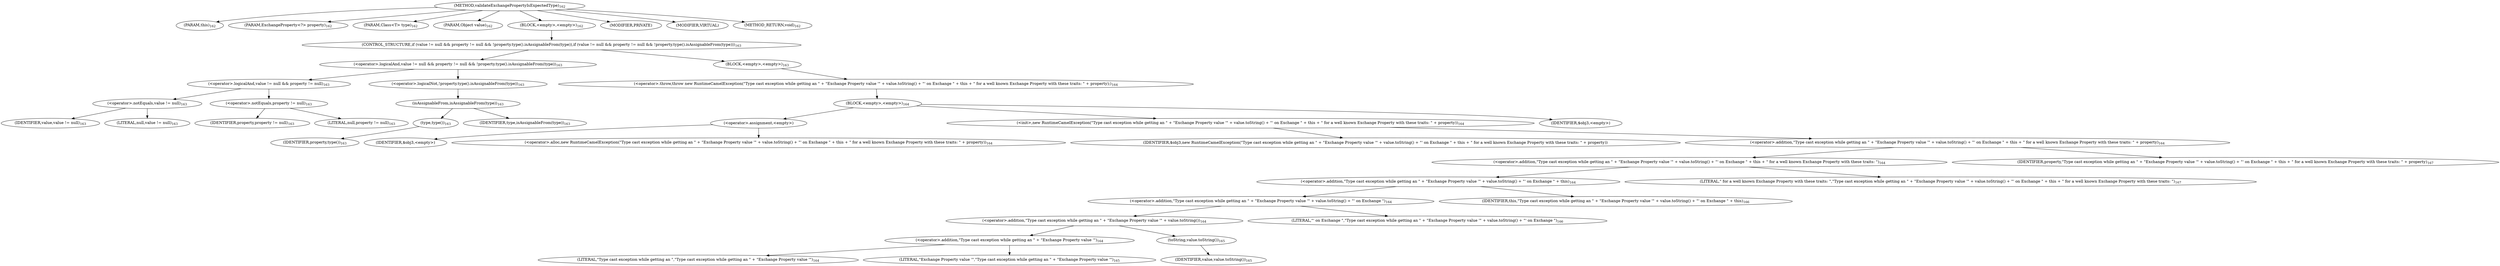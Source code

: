digraph "validateExchangePropertyIsExpectedType" {  
"465" [label = <(METHOD,validateExchangePropertyIsExpectedType)<SUB>162</SUB>> ]
"37" [label = <(PARAM,this)<SUB>162</SUB>> ]
"466" [label = <(PARAM,ExchangeProperty&lt;?&gt; property)<SUB>162</SUB>> ]
"467" [label = <(PARAM,Class&lt;T&gt; type)<SUB>162</SUB>> ]
"468" [label = <(PARAM,Object value)<SUB>162</SUB>> ]
"469" [label = <(BLOCK,&lt;empty&gt;,&lt;empty&gt;)<SUB>162</SUB>> ]
"470" [label = <(CONTROL_STRUCTURE,if (value != null &amp;&amp; property != null &amp;&amp; !property.type().isAssignableFrom(type)),if (value != null &amp;&amp; property != null &amp;&amp; !property.type().isAssignableFrom(type)))<SUB>163</SUB>> ]
"471" [label = <(&lt;operator&gt;.logicalAnd,value != null &amp;&amp; property != null &amp;&amp; !property.type().isAssignableFrom(type))<SUB>163</SUB>> ]
"472" [label = <(&lt;operator&gt;.logicalAnd,value != null &amp;&amp; property != null)<SUB>163</SUB>> ]
"473" [label = <(&lt;operator&gt;.notEquals,value != null)<SUB>163</SUB>> ]
"474" [label = <(IDENTIFIER,value,value != null)<SUB>163</SUB>> ]
"475" [label = <(LITERAL,null,value != null)<SUB>163</SUB>> ]
"476" [label = <(&lt;operator&gt;.notEquals,property != null)<SUB>163</SUB>> ]
"477" [label = <(IDENTIFIER,property,property != null)<SUB>163</SUB>> ]
"478" [label = <(LITERAL,null,property != null)<SUB>163</SUB>> ]
"479" [label = <(&lt;operator&gt;.logicalNot,!property.type().isAssignableFrom(type))<SUB>163</SUB>> ]
"480" [label = <(isAssignableFrom,isAssignableFrom(type))<SUB>163</SUB>> ]
"481" [label = <(type,type())<SUB>163</SUB>> ]
"482" [label = <(IDENTIFIER,property,type())<SUB>163</SUB>> ]
"483" [label = <(IDENTIFIER,type,isAssignableFrom(type))<SUB>163</SUB>> ]
"484" [label = <(BLOCK,&lt;empty&gt;,&lt;empty&gt;)<SUB>163</SUB>> ]
"485" [label = <(&lt;operator&gt;.throw,throw new RuntimeCamelException(&quot;Type cast exception while getting an &quot; + &quot;Exchange Property value '&quot; + value.toString() + &quot;' on Exchange &quot; + this + &quot; for a well known Exchange Property with these traits: &quot; + property);)<SUB>164</SUB>> ]
"486" [label = <(BLOCK,&lt;empty&gt;,&lt;empty&gt;)<SUB>164</SUB>> ]
"487" [label = <(&lt;operator&gt;.assignment,&lt;empty&gt;)> ]
"488" [label = <(IDENTIFIER,$obj3,&lt;empty&gt;)> ]
"489" [label = <(&lt;operator&gt;.alloc,new RuntimeCamelException(&quot;Type cast exception while getting an &quot; + &quot;Exchange Property value '&quot; + value.toString() + &quot;' on Exchange &quot; + this + &quot; for a well known Exchange Property with these traits: &quot; + property))<SUB>164</SUB>> ]
"490" [label = <(&lt;init&gt;,new RuntimeCamelException(&quot;Type cast exception while getting an &quot; + &quot;Exchange Property value '&quot; + value.toString() + &quot;' on Exchange &quot; + this + &quot; for a well known Exchange Property with these traits: &quot; + property))<SUB>164</SUB>> ]
"491" [label = <(IDENTIFIER,$obj3,new RuntimeCamelException(&quot;Type cast exception while getting an &quot; + &quot;Exchange Property value '&quot; + value.toString() + &quot;' on Exchange &quot; + this + &quot; for a well known Exchange Property with these traits: &quot; + property))> ]
"492" [label = <(&lt;operator&gt;.addition,&quot;Type cast exception while getting an &quot; + &quot;Exchange Property value '&quot; + value.toString() + &quot;' on Exchange &quot; + this + &quot; for a well known Exchange Property with these traits: &quot; + property)<SUB>164</SUB>> ]
"493" [label = <(&lt;operator&gt;.addition,&quot;Type cast exception while getting an &quot; + &quot;Exchange Property value '&quot; + value.toString() + &quot;' on Exchange &quot; + this + &quot; for a well known Exchange Property with these traits: &quot;)<SUB>164</SUB>> ]
"494" [label = <(&lt;operator&gt;.addition,&quot;Type cast exception while getting an &quot; + &quot;Exchange Property value '&quot; + value.toString() + &quot;' on Exchange &quot; + this)<SUB>164</SUB>> ]
"495" [label = <(&lt;operator&gt;.addition,&quot;Type cast exception while getting an &quot; + &quot;Exchange Property value '&quot; + value.toString() + &quot;' on Exchange &quot;)<SUB>164</SUB>> ]
"496" [label = <(&lt;operator&gt;.addition,&quot;Type cast exception while getting an &quot; + &quot;Exchange Property value '&quot; + value.toString())<SUB>164</SUB>> ]
"497" [label = <(&lt;operator&gt;.addition,&quot;Type cast exception while getting an &quot; + &quot;Exchange Property value '&quot;)<SUB>164</SUB>> ]
"498" [label = <(LITERAL,&quot;Type cast exception while getting an &quot;,&quot;Type cast exception while getting an &quot; + &quot;Exchange Property value '&quot;)<SUB>164</SUB>> ]
"499" [label = <(LITERAL,&quot;Exchange Property value '&quot;,&quot;Type cast exception while getting an &quot; + &quot;Exchange Property value '&quot;)<SUB>165</SUB>> ]
"500" [label = <(toString,value.toString())<SUB>165</SUB>> ]
"501" [label = <(IDENTIFIER,value,value.toString())<SUB>165</SUB>> ]
"502" [label = <(LITERAL,&quot;' on Exchange &quot;,&quot;Type cast exception while getting an &quot; + &quot;Exchange Property value '&quot; + value.toString() + &quot;' on Exchange &quot;)<SUB>166</SUB>> ]
"36" [label = <(IDENTIFIER,this,&quot;Type cast exception while getting an &quot; + &quot;Exchange Property value '&quot; + value.toString() + &quot;' on Exchange &quot; + this)<SUB>166</SUB>> ]
"503" [label = <(LITERAL,&quot; for a well known Exchange Property with these traits: &quot;,&quot;Type cast exception while getting an &quot; + &quot;Exchange Property value '&quot; + value.toString() + &quot;' on Exchange &quot; + this + &quot; for a well known Exchange Property with these traits: &quot;)<SUB>167</SUB>> ]
"504" [label = <(IDENTIFIER,property,&quot;Type cast exception while getting an &quot; + &quot;Exchange Property value '&quot; + value.toString() + &quot;' on Exchange &quot; + this + &quot; for a well known Exchange Property with these traits: &quot; + property)<SUB>167</SUB>> ]
"505" [label = <(IDENTIFIER,$obj3,&lt;empty&gt;)> ]
"506" [label = <(MODIFIER,PRIVATE)> ]
"507" [label = <(MODIFIER,VIRTUAL)> ]
"508" [label = <(METHOD_RETURN,void)<SUB>162</SUB>> ]
  "465" -> "37" 
  "465" -> "466" 
  "465" -> "467" 
  "465" -> "468" 
  "465" -> "469" 
  "465" -> "506" 
  "465" -> "507" 
  "465" -> "508" 
  "469" -> "470" 
  "470" -> "471" 
  "470" -> "484" 
  "471" -> "472" 
  "471" -> "479" 
  "472" -> "473" 
  "472" -> "476" 
  "473" -> "474" 
  "473" -> "475" 
  "476" -> "477" 
  "476" -> "478" 
  "479" -> "480" 
  "480" -> "481" 
  "480" -> "483" 
  "481" -> "482" 
  "484" -> "485" 
  "485" -> "486" 
  "486" -> "487" 
  "486" -> "490" 
  "486" -> "505" 
  "487" -> "488" 
  "487" -> "489" 
  "490" -> "491" 
  "490" -> "492" 
  "492" -> "493" 
  "492" -> "504" 
  "493" -> "494" 
  "493" -> "503" 
  "494" -> "495" 
  "494" -> "36" 
  "495" -> "496" 
  "495" -> "502" 
  "496" -> "497" 
  "496" -> "500" 
  "497" -> "498" 
  "497" -> "499" 
  "500" -> "501" 
}
